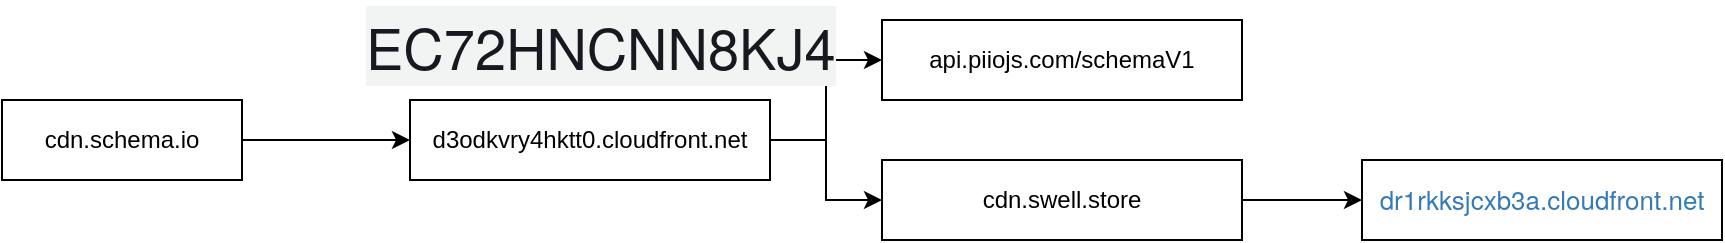 <mxfile version="21.2.2" type="github">
  <diagram name="Page-1" id="UEIWCxtO40K_BxdGQvlH">
    <mxGraphModel dx="1175" dy="673" grid="1" gridSize="10" guides="1" tooltips="1" connect="1" arrows="1" fold="1" page="1" pageScale="1" pageWidth="827" pageHeight="1169" math="0" shadow="0">
      <root>
        <mxCell id="0" />
        <mxCell id="1" parent="0" />
        <mxCell id="DZLW-yPL1tfTycZtVKS5-10" style="edgeStyle=orthogonalEdgeStyle;rounded=0;orthogonalLoop=1;jettySize=auto;html=1;exitX=1;exitY=0.5;exitDx=0;exitDy=0;entryX=0;entryY=0.5;entryDx=0;entryDy=0;" edge="1" parent="1" source="DZLW-yPL1tfTycZtVKS5-3" target="DZLW-yPL1tfTycZtVKS5-5">
          <mxGeometry relative="1" as="geometry" />
        </mxCell>
        <mxCell id="DZLW-yPL1tfTycZtVKS5-3" value="cdn.schema.io" style="rounded=0;whiteSpace=wrap;html=1;" vertex="1" parent="1">
          <mxGeometry x="120" y="200" width="120" height="40" as="geometry" />
        </mxCell>
        <mxCell id="DZLW-yPL1tfTycZtVKS5-12" style="edgeStyle=orthogonalEdgeStyle;rounded=0;orthogonalLoop=1;jettySize=auto;html=1;entryX=0;entryY=0.5;entryDx=0;entryDy=0;" edge="1" parent="1" source="DZLW-yPL1tfTycZtVKS5-5" target="DZLW-yPL1tfTycZtVKS5-11">
          <mxGeometry relative="1" as="geometry" />
        </mxCell>
        <mxCell id="DZLW-yPL1tfTycZtVKS5-15" style="edgeStyle=orthogonalEdgeStyle;rounded=0;orthogonalLoop=1;jettySize=auto;html=1;exitX=1;exitY=0.5;exitDx=0;exitDy=0;entryX=0;entryY=0.5;entryDx=0;entryDy=0;" edge="1" parent="1" source="DZLW-yPL1tfTycZtVKS5-5" target="DZLW-yPL1tfTycZtVKS5-14">
          <mxGeometry relative="1" as="geometry" />
        </mxCell>
        <UserObject label="d3odkvry4hktt0.cloudfront.net" id="DZLW-yPL1tfTycZtVKS5-5">
          <mxCell style="rounded=0;whiteSpace=wrap;html=1;" vertex="1" parent="1">
            <mxGeometry x="324" y="200" width="180" height="40" as="geometry" />
          </mxCell>
        </UserObject>
        <mxCell id="DZLW-yPL1tfTycZtVKS5-9" value="&lt;span style=&quot;font-style: normal; font-variant-caps: normal; font-weight: 400; letter-spacing: normal; text-indent: 0px; text-transform: none; word-spacing: 0px; -webkit-text-stroke-width: 0px; text-decoration: none; color: rgb(22, 25, 31); font-family: &amp;quot;Amazon Ember&amp;quot;, &amp;quot;Helvetica Neue&amp;quot;, Roboto, Arial, sans-serif; font-size: 28px; font-variant-ligatures: normal; orphans: 2; text-align: left; widows: 2; background-color: rgb(242, 243, 243); text-decoration-thickness: initial; float: none; display: inline !important;&quot;&gt;EC72HNCNN8KJ4&lt;/span&gt;" style="text;whiteSpace=wrap;html=1;" vertex="1" parent="1">
          <mxGeometry x="300" y="150" width="250" height="40" as="geometry" />
        </mxCell>
        <mxCell id="DZLW-yPL1tfTycZtVKS5-11" value="api.piiojs.com/schemaV1" style="whiteSpace=wrap;html=1;" vertex="1" parent="1">
          <mxGeometry x="560" y="160" width="180" height="40" as="geometry" />
        </mxCell>
        <mxCell id="DZLW-yPL1tfTycZtVKS5-17" style="edgeStyle=orthogonalEdgeStyle;rounded=0;orthogonalLoop=1;jettySize=auto;html=1;exitX=1;exitY=0.5;exitDx=0;exitDy=0;entryX=0;entryY=0.5;entryDx=0;entryDy=0;" edge="1" parent="1" source="DZLW-yPL1tfTycZtVKS5-14" target="DZLW-yPL1tfTycZtVKS5-16">
          <mxGeometry relative="1" as="geometry" />
        </mxCell>
        <mxCell id="DZLW-yPL1tfTycZtVKS5-14" value="cdn.swell.store" style="whiteSpace=wrap;html=1;" vertex="1" parent="1">
          <mxGeometry x="560" y="230" width="180" height="40" as="geometry" />
        </mxCell>
        <mxCell id="DZLW-yPL1tfTycZtVKS5-16" value="&lt;a style=&quot;box-sizing: border-box; color: rgb(51, 122, 183); text-decoration: none; font-family: &amp;quot;Helvetica Neue&amp;quot;, Helvetica, Arial, sans-serif; font-size: 13px; text-align: left;&quot; href=&quot;https://mxtoolbox.com/SuperTool.aspx?action=mx%3acdn.schema.io&amp;amp;run=toolpage#&quot;&gt;dr1rkksjcxb3a.cloudfront.net&lt;/a&gt;" style="whiteSpace=wrap;html=1;" vertex="1" parent="1">
          <mxGeometry x="800" y="230" width="180" height="40" as="geometry" />
        </mxCell>
      </root>
    </mxGraphModel>
  </diagram>
</mxfile>
